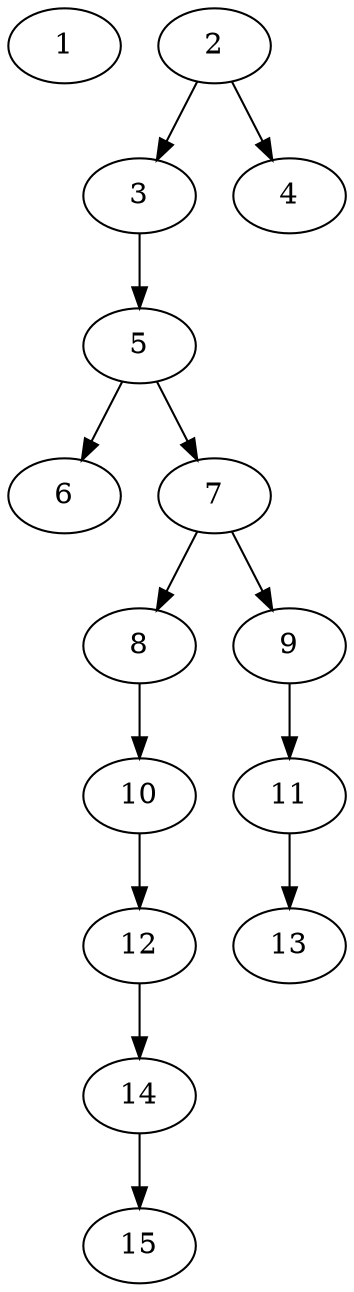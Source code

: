 // DAG automatically generated by daggen at Thu Oct  3 13:59:27 2019
// ./daggen --dot -n 15 --ccr 0.5 --fat 0.3 --regular 0.7 --density 0.5 --mindata 5242880 --maxdata 52428800 
digraph G {
  1 [size="44830720", alpha="0.05", expect_size="22415360"] 
  2 [size="18843648", alpha="0.17", expect_size="9421824"] 
  2 -> 3 [size ="9421824"]
  2 -> 4 [size ="9421824"]
  3 [size="90363904", alpha="0.11", expect_size="45181952"] 
  3 -> 5 [size ="45181952"]
  4 [size="40931328", alpha="0.18", expect_size="20465664"] 
  5 [size="82077696", alpha="0.19", expect_size="41038848"] 
  5 -> 6 [size ="41038848"]
  5 -> 7 [size ="41038848"]
  6 [size="85493760", alpha="0.05", expect_size="42746880"] 
  7 [size="69646336", alpha="0.10", expect_size="34823168"] 
  7 -> 8 [size ="34823168"]
  7 -> 9 [size ="34823168"]
  8 [size="76617728", alpha="0.04", expect_size="38308864"] 
  8 -> 10 [size ="38308864"]
  9 [size="21555200", alpha="0.16", expect_size="10777600"] 
  9 -> 11 [size ="10777600"]
  10 [size="84946944", alpha="0.03", expect_size="42473472"] 
  10 -> 12 [size ="42473472"]
  11 [size="86734848", alpha="0.16", expect_size="43367424"] 
  11 -> 13 [size ="43367424"]
  12 [size="16453632", alpha="0.19", expect_size="8226816"] 
  12 -> 14 [size ="8226816"]
  13 [size="95827968", alpha="0.02", expect_size="47913984"] 
  14 [size="55506944", alpha="0.13", expect_size="27753472"] 
  14 -> 15 [size ="27753472"]
  15 [size="47290368", alpha="0.07", expect_size="23645184"] 
}

